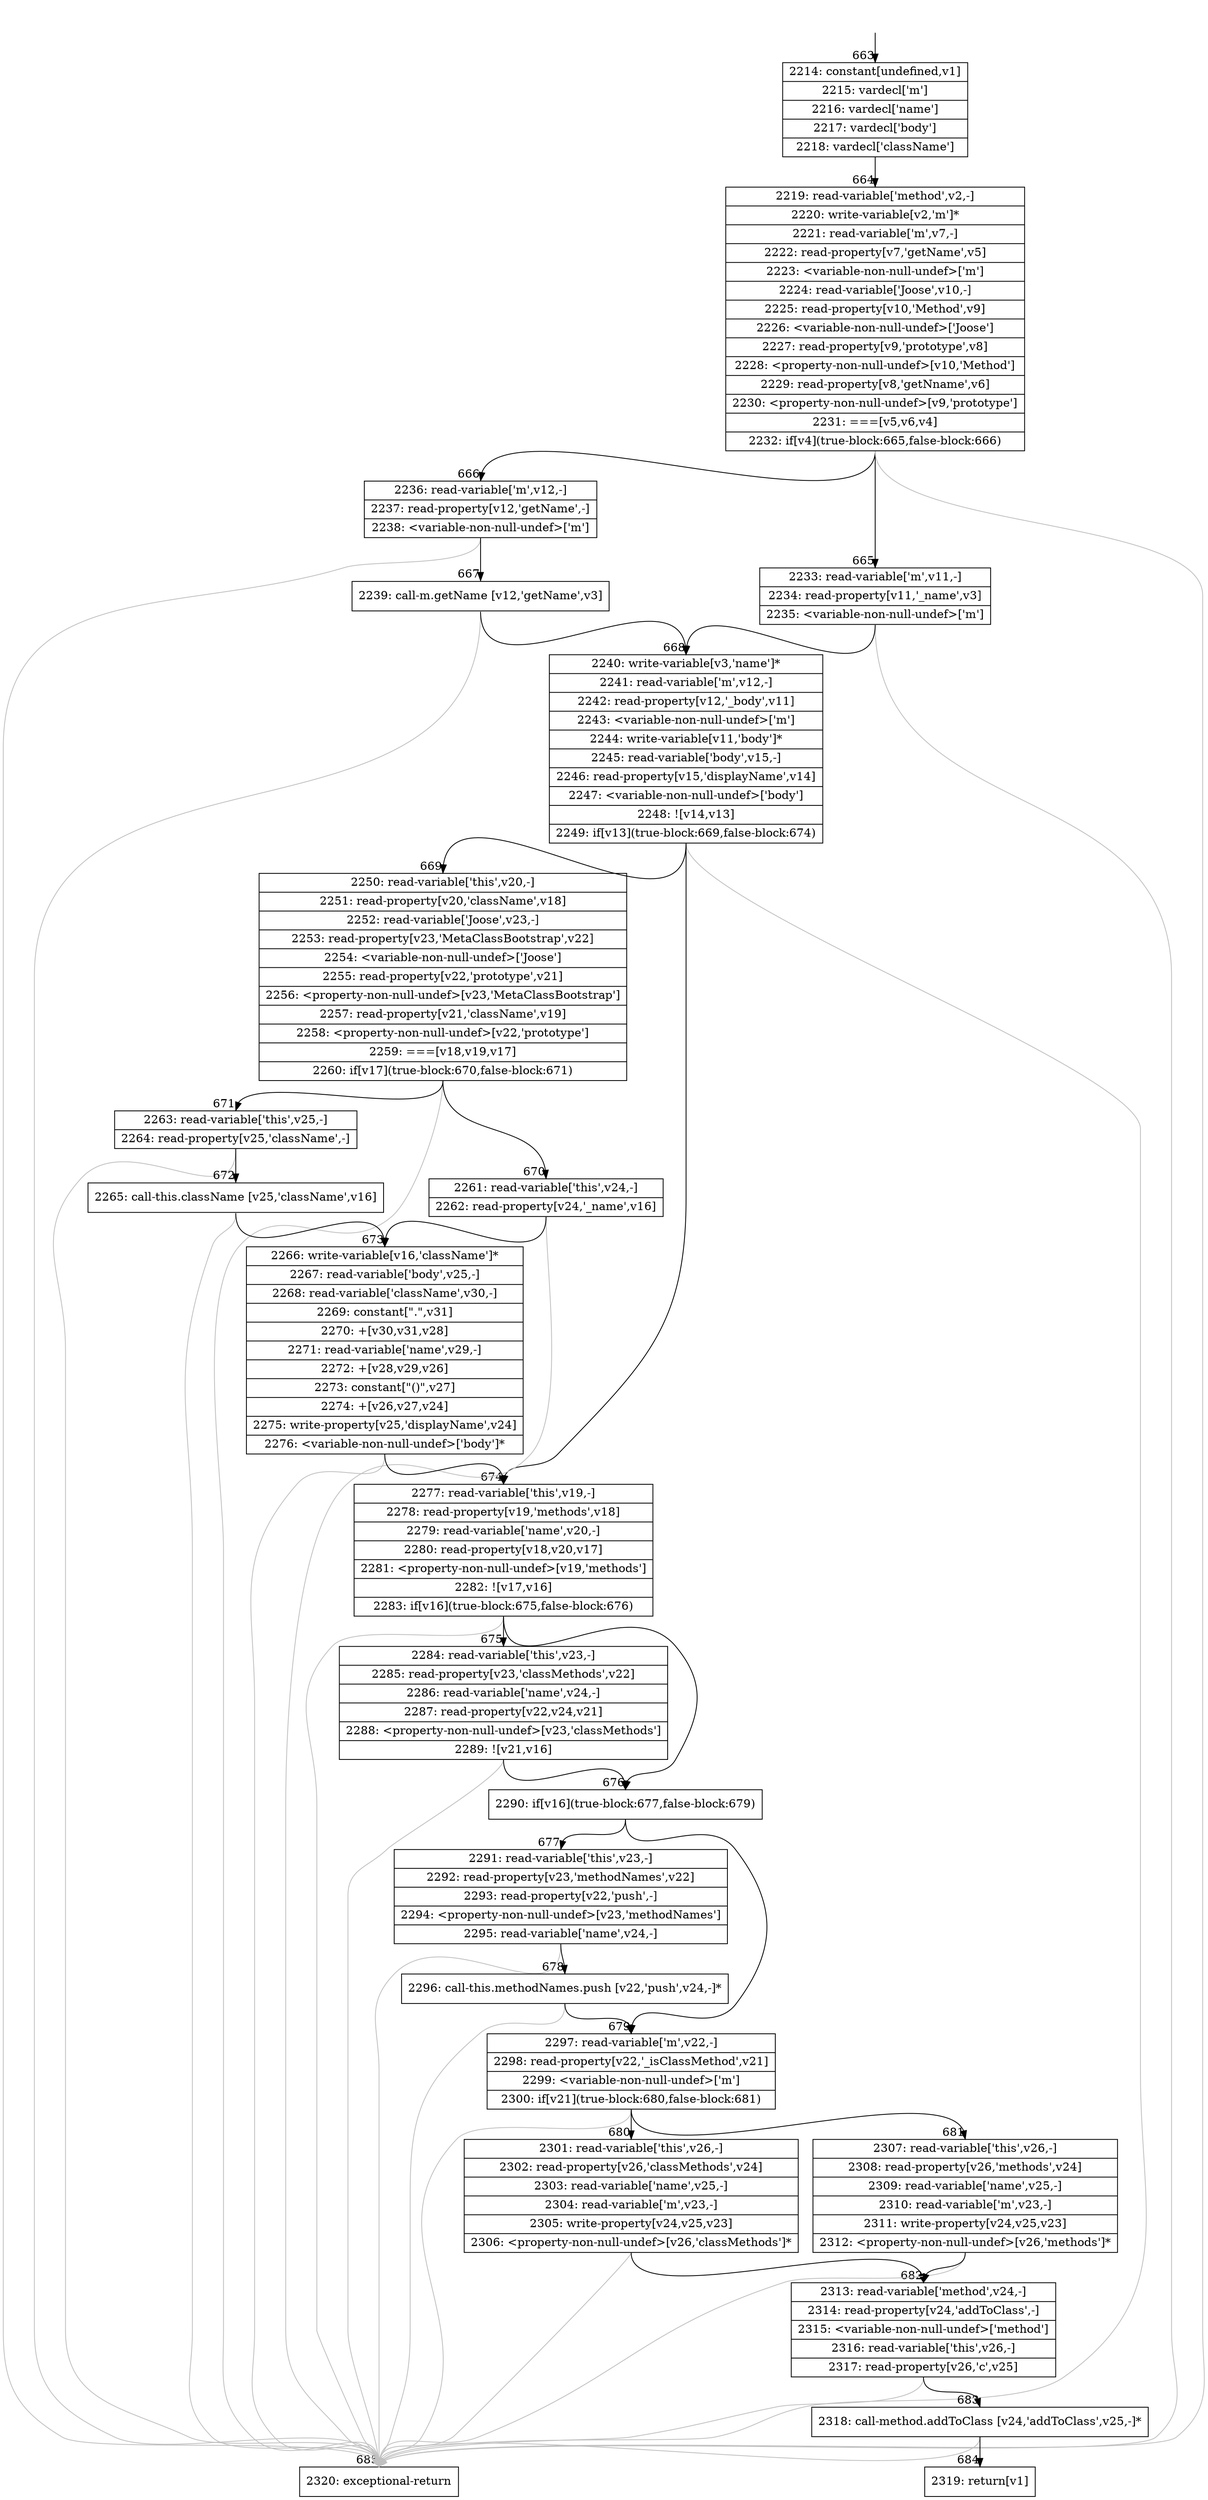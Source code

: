 digraph {
rankdir="TD"
BB_entry68[shape=none,label=""];
BB_entry68 -> BB663 [tailport=s, headport=n, headlabel="    663"]
BB663 [shape=record label="{2214: constant[undefined,v1]|2215: vardecl['m']|2216: vardecl['name']|2217: vardecl['body']|2218: vardecl['className']}" ] 
BB663 -> BB664 [tailport=s, headport=n, headlabel="      664"]
BB664 [shape=record label="{2219: read-variable['method',v2,-]|2220: write-variable[v2,'m']*|2221: read-variable['m',v7,-]|2222: read-property[v7,'getName',v5]|2223: \<variable-non-null-undef\>['m']|2224: read-variable['Joose',v10,-]|2225: read-property[v10,'Method',v9]|2226: \<variable-non-null-undef\>['Joose']|2227: read-property[v9,'prototype',v8]|2228: \<property-non-null-undef\>[v10,'Method']|2229: read-property[v8,'getNname',v6]|2230: \<property-non-null-undef\>[v9,'prototype']|2231: ===[v5,v6,v4]|2232: if[v4](true-block:665,false-block:666)}" ] 
BB664 -> BB665 [tailport=s, headport=n, headlabel="      665"]
BB664 -> BB666 [tailport=s, headport=n, headlabel="      666"]
BB664 -> BB685 [tailport=s, headport=n, color=gray, headlabel="      685"]
BB665 [shape=record label="{2233: read-variable['m',v11,-]|2234: read-property[v11,'_name',v3]|2235: \<variable-non-null-undef\>['m']}" ] 
BB665 -> BB668 [tailport=s, headport=n, headlabel="      668"]
BB665 -> BB685 [tailport=s, headport=n, color=gray]
BB666 [shape=record label="{2236: read-variable['m',v12,-]|2237: read-property[v12,'getName',-]|2238: \<variable-non-null-undef\>['m']}" ] 
BB666 -> BB667 [tailport=s, headport=n, headlabel="      667"]
BB666 -> BB685 [tailport=s, headport=n, color=gray]
BB667 [shape=record label="{2239: call-m.getName [v12,'getName',v3]}" ] 
BB667 -> BB668 [tailport=s, headport=n]
BB667 -> BB685 [tailport=s, headport=n, color=gray]
BB668 [shape=record label="{2240: write-variable[v3,'name']*|2241: read-variable['m',v12,-]|2242: read-property[v12,'_body',v11]|2243: \<variable-non-null-undef\>['m']|2244: write-variable[v11,'body']*|2245: read-variable['body',v15,-]|2246: read-property[v15,'displayName',v14]|2247: \<variable-non-null-undef\>['body']|2248: ![v14,v13]|2249: if[v13](true-block:669,false-block:674)}" ] 
BB668 -> BB669 [tailport=s, headport=n, headlabel="      669"]
BB668 -> BB674 [tailport=s, headport=n, headlabel="      674"]
BB668 -> BB685 [tailport=s, headport=n, color=gray]
BB669 [shape=record label="{2250: read-variable['this',v20,-]|2251: read-property[v20,'className',v18]|2252: read-variable['Joose',v23,-]|2253: read-property[v23,'MetaClassBootstrap',v22]|2254: \<variable-non-null-undef\>['Joose']|2255: read-property[v22,'prototype',v21]|2256: \<property-non-null-undef\>[v23,'MetaClassBootstrap']|2257: read-property[v21,'className',v19]|2258: \<property-non-null-undef\>[v22,'prototype']|2259: ===[v18,v19,v17]|2260: if[v17](true-block:670,false-block:671)}" ] 
BB669 -> BB670 [tailport=s, headport=n, headlabel="      670"]
BB669 -> BB671 [tailport=s, headport=n, headlabel="      671"]
BB669 -> BB685 [tailport=s, headport=n, color=gray]
BB670 [shape=record label="{2261: read-variable['this',v24,-]|2262: read-property[v24,'_name',v16]}" ] 
BB670 -> BB673 [tailport=s, headport=n, headlabel="      673"]
BB670 -> BB685 [tailport=s, headport=n, color=gray]
BB671 [shape=record label="{2263: read-variable['this',v25,-]|2264: read-property[v25,'className',-]}" ] 
BB671 -> BB672 [tailport=s, headport=n, headlabel="      672"]
BB671 -> BB685 [tailport=s, headport=n, color=gray]
BB672 [shape=record label="{2265: call-this.className [v25,'className',v16]}" ] 
BB672 -> BB673 [tailport=s, headport=n]
BB672 -> BB685 [tailport=s, headport=n, color=gray]
BB673 [shape=record label="{2266: write-variable[v16,'className']*|2267: read-variable['body',v25,-]|2268: read-variable['className',v30,-]|2269: constant[\".\",v31]|2270: +[v30,v31,v28]|2271: read-variable['name',v29,-]|2272: +[v28,v29,v26]|2273: constant[\"()\",v27]|2274: +[v26,v27,v24]|2275: write-property[v25,'displayName',v24]|2276: \<variable-non-null-undef\>['body']*}" ] 
BB673 -> BB674 [tailport=s, headport=n]
BB673 -> BB685 [tailport=s, headport=n, color=gray]
BB674 [shape=record label="{2277: read-variable['this',v19,-]|2278: read-property[v19,'methods',v18]|2279: read-variable['name',v20,-]|2280: read-property[v18,v20,v17]|2281: \<property-non-null-undef\>[v19,'methods']|2282: ![v17,v16]|2283: if[v16](true-block:675,false-block:676)}" ] 
BB674 -> BB676 [tailport=s, headport=n, headlabel="      676"]
BB674 -> BB675 [tailport=s, headport=n, headlabel="      675"]
BB674 -> BB685 [tailport=s, headport=n, color=gray]
BB675 [shape=record label="{2284: read-variable['this',v23,-]|2285: read-property[v23,'classMethods',v22]|2286: read-variable['name',v24,-]|2287: read-property[v22,v24,v21]|2288: \<property-non-null-undef\>[v23,'classMethods']|2289: ![v21,v16]}" ] 
BB675 -> BB676 [tailport=s, headport=n]
BB675 -> BB685 [tailport=s, headport=n, color=gray]
BB676 [shape=record label="{2290: if[v16](true-block:677,false-block:679)}" ] 
BB676 -> BB677 [tailport=s, headport=n, headlabel="      677"]
BB676 -> BB679 [tailport=s, headport=n, headlabel="      679"]
BB677 [shape=record label="{2291: read-variable['this',v23,-]|2292: read-property[v23,'methodNames',v22]|2293: read-property[v22,'push',-]|2294: \<property-non-null-undef\>[v23,'methodNames']|2295: read-variable['name',v24,-]}" ] 
BB677 -> BB678 [tailport=s, headport=n, headlabel="      678"]
BB677 -> BB685 [tailport=s, headport=n, color=gray]
BB678 [shape=record label="{2296: call-this.methodNames.push [v22,'push',v24,-]*}" ] 
BB678 -> BB679 [tailport=s, headport=n]
BB678 -> BB685 [tailport=s, headport=n, color=gray]
BB679 [shape=record label="{2297: read-variable['m',v22,-]|2298: read-property[v22,'_isClassMethod',v21]|2299: \<variable-non-null-undef\>['m']|2300: if[v21](true-block:680,false-block:681)}" ] 
BB679 -> BB680 [tailport=s, headport=n, headlabel="      680"]
BB679 -> BB681 [tailport=s, headport=n, headlabel="      681"]
BB679 -> BB685 [tailport=s, headport=n, color=gray]
BB680 [shape=record label="{2301: read-variable['this',v26,-]|2302: read-property[v26,'classMethods',v24]|2303: read-variable['name',v25,-]|2304: read-variable['m',v23,-]|2305: write-property[v24,v25,v23]|2306: \<property-non-null-undef\>[v26,'classMethods']*}" ] 
BB680 -> BB682 [tailport=s, headport=n, headlabel="      682"]
BB680 -> BB685 [tailport=s, headport=n, color=gray]
BB681 [shape=record label="{2307: read-variable['this',v26,-]|2308: read-property[v26,'methods',v24]|2309: read-variable['name',v25,-]|2310: read-variable['m',v23,-]|2311: write-property[v24,v25,v23]|2312: \<property-non-null-undef\>[v26,'methods']*}" ] 
BB681 -> BB682 [tailport=s, headport=n]
BB681 -> BB685 [tailport=s, headport=n, color=gray]
BB682 [shape=record label="{2313: read-variable['method',v24,-]|2314: read-property[v24,'addToClass',-]|2315: \<variable-non-null-undef\>['method']|2316: read-variable['this',v26,-]|2317: read-property[v26,'c',v25]}" ] 
BB682 -> BB683 [tailport=s, headport=n, headlabel="      683"]
BB682 -> BB685 [tailport=s, headport=n, color=gray]
BB683 [shape=record label="{2318: call-method.addToClass [v24,'addToClass',v25,-]*}" ] 
BB683 -> BB684 [tailport=s, headport=n, headlabel="      684"]
BB683 -> BB685 [tailport=s, headport=n, color=gray]
BB684 [shape=record label="{2319: return[v1]}" ] 
BB685 [shape=record label="{2320: exceptional-return}" ] 
//#$~ 711
}
